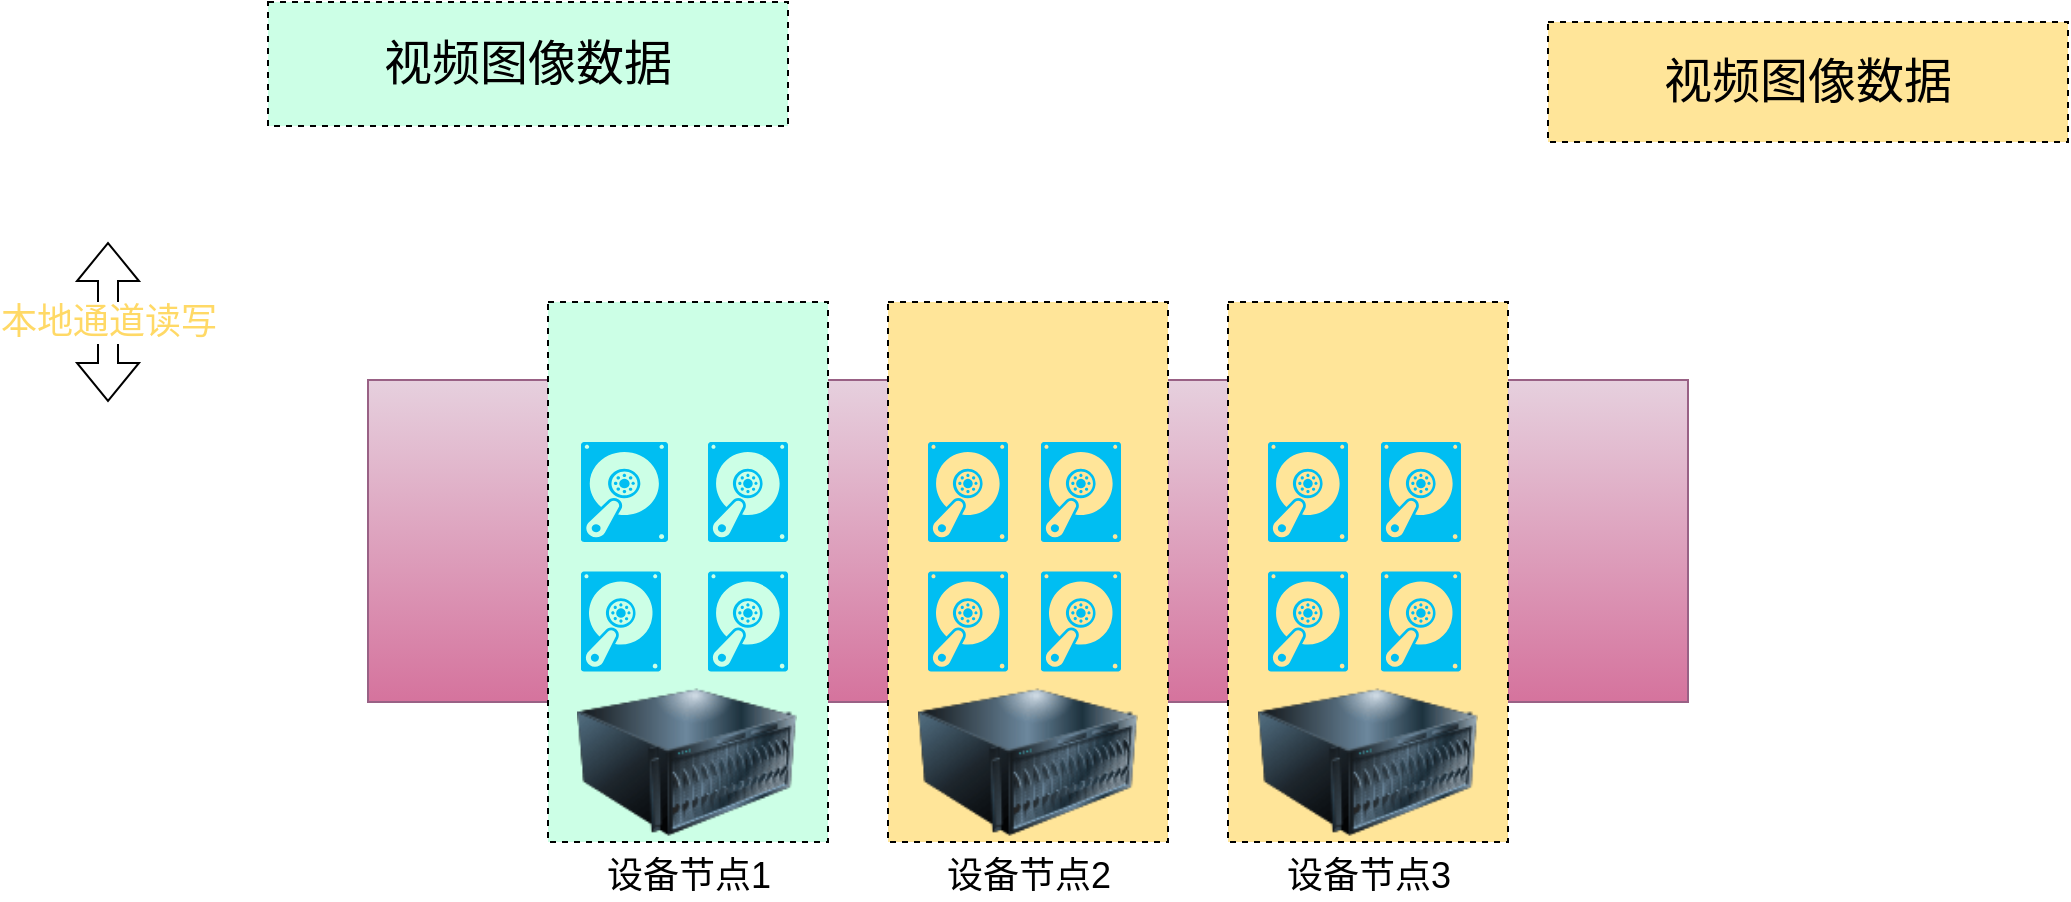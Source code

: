 <mxfile version="16.6.1" type="github">
  <diagram name="Page-1" id="12e1b939-464a-85fe-373e-61e167be1490">
    <mxGraphModel dx="1597" dy="-347" grid="1" gridSize="10" guides="1" tooltips="1" connect="1" arrows="1" fold="1" page="1" pageScale="1.5" pageWidth="1169" pageHeight="826" background="none" math="0" shadow="0">
      <root>
        <mxCell id="0" />
        <mxCell id="1" parent="0" />
        <mxCell id="G_LGBWY3P7igez-pF-BB-1" value="" style="rounded=0;whiteSpace=wrap;html=1;fillColor=#e6d0de;strokeColor=#996185;gradientColor=#d5739d;" vertex="1" parent="1">
          <mxGeometry x="310" y="1829" width="660" height="161" as="geometry" />
        </mxCell>
        <mxCell id="G_LGBWY3P7igez-pF-BB-2" value="" style="rounded=0;whiteSpace=wrap;html=1;dashed=1;fillColor=#FFE599;" vertex="1" parent="1">
          <mxGeometry x="570" y="1790" width="140" height="270" as="geometry" />
        </mxCell>
        <mxCell id="G_LGBWY3P7igez-pF-BB-3" value="" style="rounded=0;whiteSpace=wrap;html=1;dashed=1;fillColor=#CCFFE6;" vertex="1" parent="1">
          <mxGeometry x="400" y="1790" width="140" height="270" as="geometry" />
        </mxCell>
        <mxCell id="G_LGBWY3P7igez-pF-BB-5" value="" style="verticalLabelPosition=bottom;html=1;verticalAlign=top;align=center;strokeColor=none;fillColor=#00BEF2;shape=mxgraph.azure.vhd;pointerEvents=1;" vertex="1" parent="1">
          <mxGeometry x="416.5" y="1860" width="43.5" height="50" as="geometry" />
        </mxCell>
        <mxCell id="G_LGBWY3P7igez-pF-BB-6" value="" style="verticalLabelPosition=bottom;html=1;verticalAlign=top;align=center;strokeColor=none;fillColor=#00BEF2;shape=mxgraph.azure.vhd;pointerEvents=1;" vertex="1" parent="1">
          <mxGeometry x="480" y="1860" width="40" height="50" as="geometry" />
        </mxCell>
        <mxCell id="G_LGBWY3P7igez-pF-BB-9" value="" style="verticalLabelPosition=bottom;html=1;verticalAlign=top;align=center;strokeColor=none;fillColor=#00BEF2;shape=mxgraph.azure.vhd;pointerEvents=1;" vertex="1" parent="1">
          <mxGeometry x="416.5" y="1924.75" width="40" height="50" as="geometry" />
        </mxCell>
        <mxCell id="G_LGBWY3P7igez-pF-BB-10" value="" style="verticalLabelPosition=bottom;html=1;verticalAlign=top;align=center;strokeColor=none;fillColor=#00BEF2;shape=mxgraph.azure.vhd;pointerEvents=1;" vertex="1" parent="1">
          <mxGeometry x="480" y="1924.75" width="40" height="50" as="geometry" />
        </mxCell>
        <mxCell id="G_LGBWY3P7igez-pF-BB-12" value="" style="verticalLabelPosition=bottom;html=1;verticalAlign=top;align=center;strokeColor=none;fillColor=#00BEF2;shape=mxgraph.azure.vhd;pointerEvents=1;" vertex="1" parent="1">
          <mxGeometry x="590" y="1860" width="40" height="50" as="geometry" />
        </mxCell>
        <mxCell id="G_LGBWY3P7igez-pF-BB-13" value="" style="verticalLabelPosition=bottom;html=1;verticalAlign=top;align=center;strokeColor=none;fillColor=#00BEF2;shape=mxgraph.azure.vhd;pointerEvents=1;" vertex="1" parent="1">
          <mxGeometry x="646.5" y="1860" width="40" height="50" as="geometry" />
        </mxCell>
        <mxCell id="G_LGBWY3P7igez-pF-BB-16" value="" style="verticalLabelPosition=bottom;html=1;verticalAlign=top;align=center;strokeColor=none;fillColor=#00BEF2;shape=mxgraph.azure.vhd;pointerEvents=1;" vertex="1" parent="1">
          <mxGeometry x="590" y="1924.75" width="40" height="50" as="geometry" />
        </mxCell>
        <mxCell id="G_LGBWY3P7igez-pF-BB-17" value="" style="verticalLabelPosition=bottom;html=1;verticalAlign=top;align=center;strokeColor=none;fillColor=#00BEF2;shape=mxgraph.azure.vhd;pointerEvents=1;" vertex="1" parent="1">
          <mxGeometry x="646.5" y="1924.75" width="40" height="50" as="geometry" />
        </mxCell>
        <mxCell id="G_LGBWY3P7igez-pF-BB-20" value="&lt;font style=&quot;font-size: 18px&quot;&gt;设备节点1&lt;/font&gt;" style="image;html=1;image=img/lib/clip_art/computers/Server_128x128.png" vertex="1" parent="1">
          <mxGeometry x="414.5" y="1980" width="110" height="80" as="geometry" />
        </mxCell>
        <mxCell id="G_LGBWY3P7igez-pF-BB-21" value="&lt;font style=&quot;font-size: 18px&quot;&gt;设备节点2&lt;/font&gt;" style="image;html=1;image=img/lib/clip_art/computers/Server_128x128.png" vertex="1" parent="1">
          <mxGeometry x="585" y="1980" width="110" height="80" as="geometry" />
        </mxCell>
        <mxCell id="G_LGBWY3P7igez-pF-BB-22" value="&lt;span style=&quot;color: rgb(0 , 0 , 0)&quot;&gt;视频图像数据&lt;/span&gt;" style="rounded=0;whiteSpace=wrap;html=1;dashed=1;fontFamily=Times New Roman;fontSize=24;fontColor=#FFFFFF;fillColor=#CCFFE6;" vertex="1" parent="1">
          <mxGeometry x="260" y="1640" width="260" height="62" as="geometry" />
        </mxCell>
        <mxCell id="G_LGBWY3P7igez-pF-BB-23" value="&lt;span style=&quot;color: rgb(0 , 0 , 0)&quot;&gt;视频图像数据&lt;/span&gt;" style="rounded=0;whiteSpace=wrap;html=1;dashed=1;fontFamily=Times New Roman;fontSize=24;fontColor=#FFFFFF;fillColor=#FFE599;" vertex="1" parent="1">
          <mxGeometry x="900" y="1650" width="260" height="60" as="geometry" />
        </mxCell>
        <mxCell id="G_LGBWY3P7igez-pF-BB-24" value="&lt;font color=&quot;#ffd966&quot; style=&quot;font-size: 18px&quot;&gt;本地通道读写&lt;/font&gt;" style="shape=flexArrow;endArrow=classic;startArrow=classic;html=1;rounded=0;fontFamily=Times New Roman;fontSize=14;" edge="1" parent="1">
          <mxGeometry width="100" height="100" relative="1" as="geometry">
            <mxPoint x="180" y="1760" as="sourcePoint" />
            <mxPoint x="180" y="1840" as="targetPoint" />
          </mxGeometry>
        </mxCell>
        <mxCell id="G_LGBWY3P7igez-pF-BB-33" value="" style="rounded=0;whiteSpace=wrap;html=1;dashed=1;fillColor=#FFE599;" vertex="1" parent="1">
          <mxGeometry x="740" y="1790" width="140" height="270" as="geometry" />
        </mxCell>
        <mxCell id="G_LGBWY3P7igez-pF-BB-34" value="" style="verticalLabelPosition=bottom;html=1;verticalAlign=top;align=center;strokeColor=none;fillColor=#00BEF2;shape=mxgraph.azure.vhd;pointerEvents=1;" vertex="1" parent="1">
          <mxGeometry x="760" y="1860" width="40" height="50" as="geometry" />
        </mxCell>
        <mxCell id="G_LGBWY3P7igez-pF-BB-35" value="" style="verticalLabelPosition=bottom;html=1;verticalAlign=top;align=center;strokeColor=none;fillColor=#00BEF2;shape=mxgraph.azure.vhd;pointerEvents=1;" vertex="1" parent="1">
          <mxGeometry x="816.5" y="1860" width="40" height="50" as="geometry" />
        </mxCell>
        <mxCell id="G_LGBWY3P7igez-pF-BB-36" value="" style="verticalLabelPosition=bottom;html=1;verticalAlign=top;align=center;strokeColor=none;fillColor=#00BEF2;shape=mxgraph.azure.vhd;pointerEvents=1;" vertex="1" parent="1">
          <mxGeometry x="760" y="1924.75" width="40" height="50" as="geometry" />
        </mxCell>
        <mxCell id="G_LGBWY3P7igez-pF-BB-37" value="" style="verticalLabelPosition=bottom;html=1;verticalAlign=top;align=center;strokeColor=none;fillColor=#00BEF2;shape=mxgraph.azure.vhd;pointerEvents=1;" vertex="1" parent="1">
          <mxGeometry x="816.5" y="1924.75" width="40" height="50" as="geometry" />
        </mxCell>
        <mxCell id="G_LGBWY3P7igez-pF-BB-38" value="&lt;font style=&quot;font-size: 18px&quot;&gt;设备节点3&lt;/font&gt;" style="image;html=1;image=img/lib/clip_art/computers/Server_128x128.png" vertex="1" parent="1">
          <mxGeometry x="755" y="1980" width="110" height="80" as="geometry" />
        </mxCell>
      </root>
    </mxGraphModel>
  </diagram>
</mxfile>
